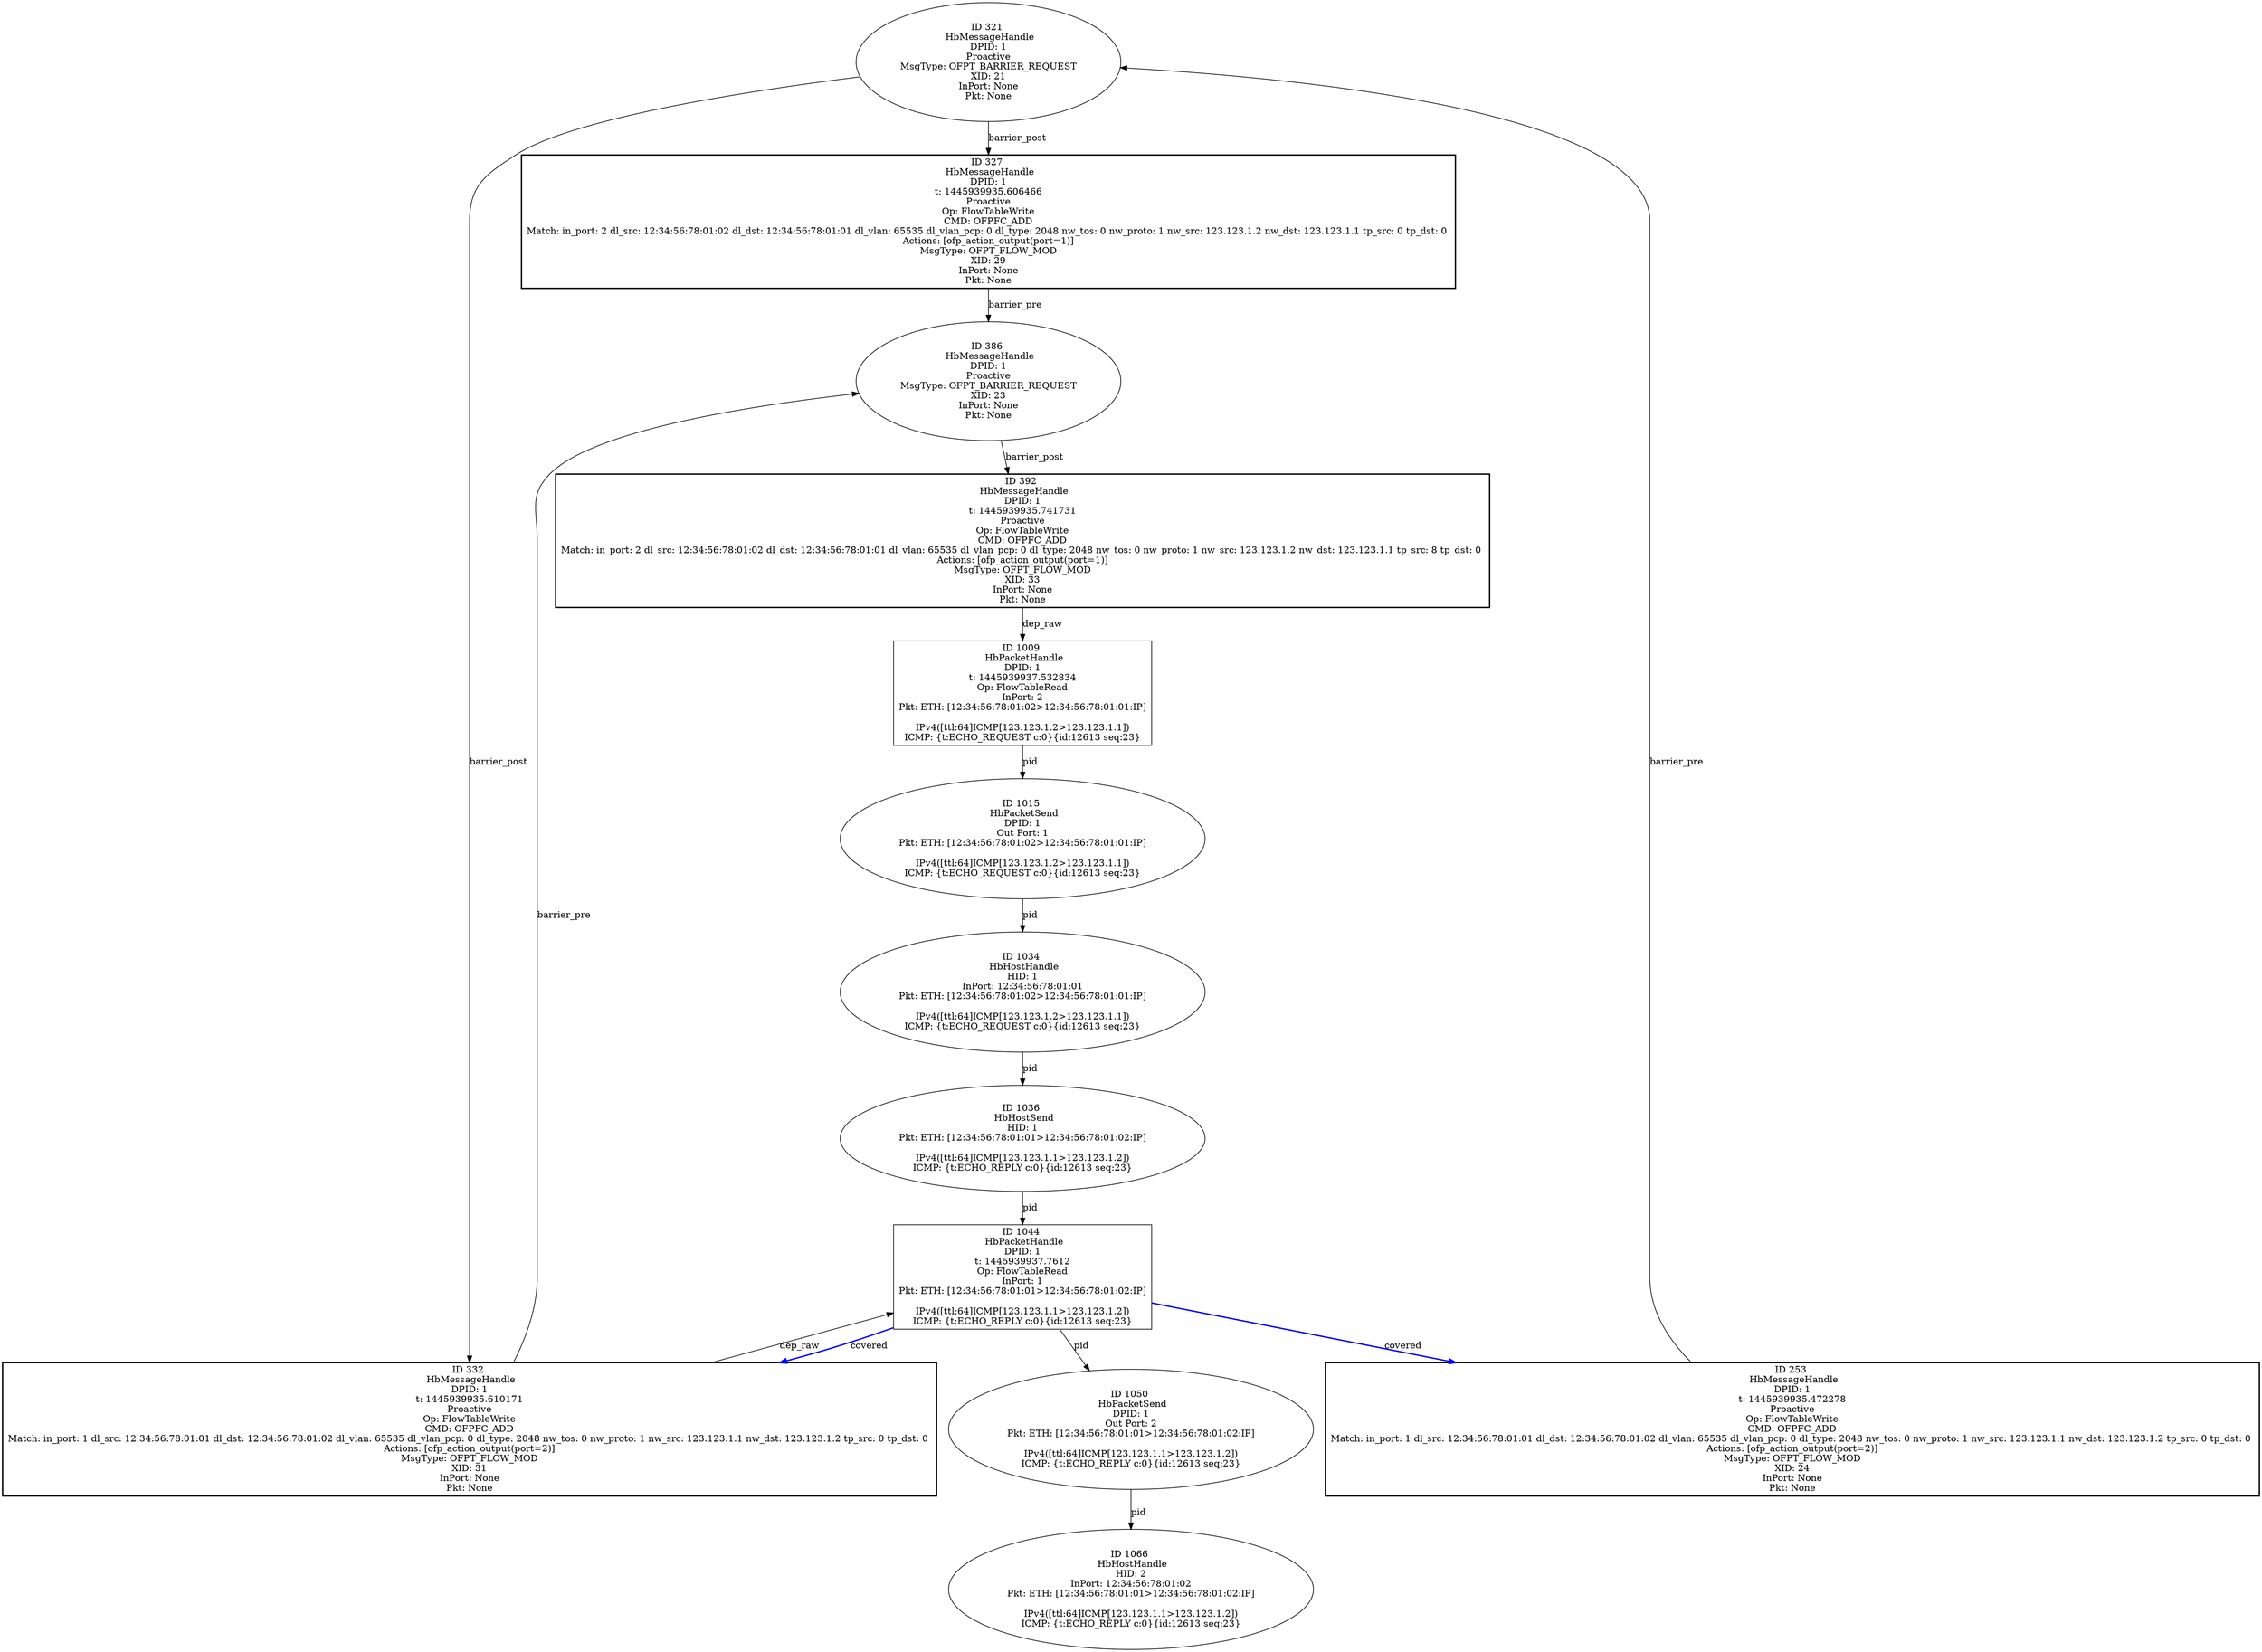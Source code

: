 strict digraph G {
321 [shape=oval, cmd_type=Proactive, event=<hb_events.HbMessageHandle object at 0x10780e910>, label="ID 321 
 HbMessageHandle
DPID: 1
Proactive
MsgType: OFPT_BARRIER_REQUEST
XID: 21
InPort: None
Pkt: None"];
386 [shape=oval, cmd_type=Proactive, event=<hb_events.HbMessageHandle object at 0x10783c3d0>, label="ID 386 
 HbMessageHandle
DPID: 1
Proactive
MsgType: OFPT_BARRIER_REQUEST
XID: 23
InPort: None
Pkt: None"];
327 [event=<hb_events.HbMessageHandle object at 0x107814bd0>, shape=box, cmd_type=Proactive, style=bold, label="ID 327 
 HbMessageHandle
DPID: 1
t: 1445939935.606466
Proactive
Op: FlowTableWrite
CMD: OFPFC_ADD
Match: in_port: 2 dl_src: 12:34:56:78:01:02 dl_dst: 12:34:56:78:01:01 dl_vlan: 65535 dl_vlan_pcp: 0 dl_type: 2048 nw_tos: 0 nw_proto: 1 nw_src: 123.123.1.2 nw_dst: 123.123.1.1 tp_src: 0 tp_dst: 0 
Actions: [ofp_action_output(port=1)]
MsgType: OFPT_FLOW_MOD
XID: 29
InPort: None
Pkt: None"];
392 [event=<hb_events.HbMessageHandle object at 0x107834ed0>, shape=box, cmd_type=Proactive, style=bold, label="ID 392 
 HbMessageHandle
DPID: 1
t: 1445939935.741731
Proactive
Op: FlowTableWrite
CMD: OFPFC_ADD
Match: in_port: 2 dl_src: 12:34:56:78:01:02 dl_dst: 12:34:56:78:01:01 dl_vlan: 65535 dl_vlan_pcp: 0 dl_type: 2048 nw_tos: 0 nw_proto: 1 nw_src: 123.123.1.2 nw_dst: 123.123.1.1 tp_src: 8 tp_dst: 0 
Actions: [ofp_action_output(port=1)]
MsgType: OFPT_FLOW_MOD
XID: 33
InPort: None
Pkt: None"];
332 [event=<hb_events.HbMessageHandle object at 0x10780e150>, shape=box, cmd_type=Proactive, style=bold, label="ID 332 
 HbMessageHandle
DPID: 1
t: 1445939935.610171
Proactive
Op: FlowTableWrite
CMD: OFPFC_ADD
Match: in_port: 1 dl_src: 12:34:56:78:01:01 dl_dst: 12:34:56:78:01:02 dl_vlan: 65535 dl_vlan_pcp: 0 dl_type: 2048 nw_tos: 0 nw_proto: 1 nw_src: 123.123.1.1 nw_dst: 123.123.1.2 tp_src: 0 tp_dst: 0 
Actions: [ofp_action_output(port=2)]
MsgType: OFPT_FLOW_MOD
XID: 31
InPort: None
Pkt: None"];
1066 [shape=oval, event=<hb_events.HbHostHandle object at 0x107ac9110>, label="ID 1066 
 HbHostHandle
HID: 2
InPort: 12:34:56:78:01:02
Pkt: ETH: [12:34:56:78:01:01>12:34:56:78:01:02:IP]

IPv4([ttl:64]ICMP[123.123.1.1>123.123.1.2])
ICMP: {t:ECHO_REPLY c:0}{id:12613 seq:23}"];
1036 [shape=oval, event=<hb_events.HbHostSend object at 0x107ab6a90>, label="ID 1036 
 HbHostSend
HID: 1
Pkt: ETH: [12:34:56:78:01:01>12:34:56:78:01:02:IP]

IPv4([ttl:64]ICMP[123.123.1.1>123.123.1.2])
ICMP: {t:ECHO_REPLY c:0}{id:12613 seq:23}"];
1009 [shape=box, event=<hb_events.HbPacketHandle object at 0x107aa2450>, label="ID 1009 
 HbPacketHandle
DPID: 1
t: 1445939937.532834
Op: FlowTableRead
InPort: 2
Pkt: ETH: [12:34:56:78:01:02>12:34:56:78:01:01:IP]

IPv4([ttl:64]ICMP[123.123.1.2>123.123.1.1])
ICMP: {t:ECHO_REQUEST c:0}{id:12613 seq:23}"];
1034 [shape=oval, event=<hb_events.HbHostHandle object at 0x107ab6810>, label="ID 1034 
 HbHostHandle
HID: 1
InPort: 12:34:56:78:01:01
Pkt: ETH: [12:34:56:78:01:02>12:34:56:78:01:01:IP]

IPv4([ttl:64]ICMP[123.123.1.2>123.123.1.1])
ICMP: {t:ECHO_REQUEST c:0}{id:12613 seq:23}"];
1044 [shape=box, event=<hb_events.HbPacketHandle object at 0x107abe0d0>, label="ID 1044 
 HbPacketHandle
DPID: 1
t: 1445939937.7612
Op: FlowTableRead
InPort: 1
Pkt: ETH: [12:34:56:78:01:01>12:34:56:78:01:02:IP]

IPv4([ttl:64]ICMP[123.123.1.1>123.123.1.2])
ICMP: {t:ECHO_REPLY c:0}{id:12613 seq:23}"];
1015 [shape=oval, event=<hb_events.HbPacketSend object at 0x107aa2890>, label="ID 1015 
 HbPacketSend
DPID: 1
Out Port: 1
Pkt: ETH: [12:34:56:78:01:02>12:34:56:78:01:01:IP]

IPv4([ttl:64]ICMP[123.123.1.2>123.123.1.1])
ICMP: {t:ECHO_REQUEST c:0}{id:12613 seq:23}"];
1050 [shape=oval, event=<hb_events.HbPacketSend object at 0x107ac3590>, label="ID 1050 
 HbPacketSend
DPID: 1
Out Port: 2
Pkt: ETH: [12:34:56:78:01:01>12:34:56:78:01:02:IP]

IPv4([ttl:64]ICMP[123.123.1.1>123.123.1.2])
ICMP: {t:ECHO_REPLY c:0}{id:12613 seq:23}"];
253 [event=<hb_events.HbMessageHandle object at 0x1077de2d0>, shape=box, cmd_type=Proactive, style=bold, label="ID 253 
 HbMessageHandle
DPID: 1
t: 1445939935.472278
Proactive
Op: FlowTableWrite
CMD: OFPFC_ADD
Match: in_port: 1 dl_src: 12:34:56:78:01:01 dl_dst: 12:34:56:78:01:02 dl_vlan: 65535 dl_vlan_pcp: 0 dl_type: 2048 nw_tos: 0 nw_proto: 1 nw_src: 123.123.1.1 nw_dst: 123.123.1.2 tp_src: 0 tp_dst: 0 
Actions: [ofp_action_output(port=2)]
MsgType: OFPT_FLOW_MOD
XID: 24
InPort: None
Pkt: None"];
321 -> 332  [rel=barrier_post, label=barrier_post];
321 -> 327  [rel=barrier_post, label=barrier_post];
386 -> 392  [rel=barrier_post, label=barrier_post];
327 -> 386  [rel=barrier_pre, label=barrier_pre];
392 -> 1009  [rel=dep_raw, label=dep_raw];
332 -> 386  [rel=barrier_pre, label=barrier_pre];
332 -> 1044  [rel=dep_raw, label=dep_raw];
1036 -> 1044  [rel=pid, label=pid];
1009 -> 1015  [rel=pid, label=pid];
1034 -> 1036  [rel=pid, label=pid];
1044 -> 1050  [rel=pid, label=pid];
1044 -> 332  [harmful=True, color=blue, style=bold, rel=covered, label=covered];
1044 -> 253  [harmful=True, color=blue, style=bold, rel=covered, label=covered];
1015 -> 1034  [rel=pid, label=pid];
1050 -> 1066  [rel=pid, label=pid];
253 -> 321  [rel=barrier_pre, label=barrier_pre];
}
